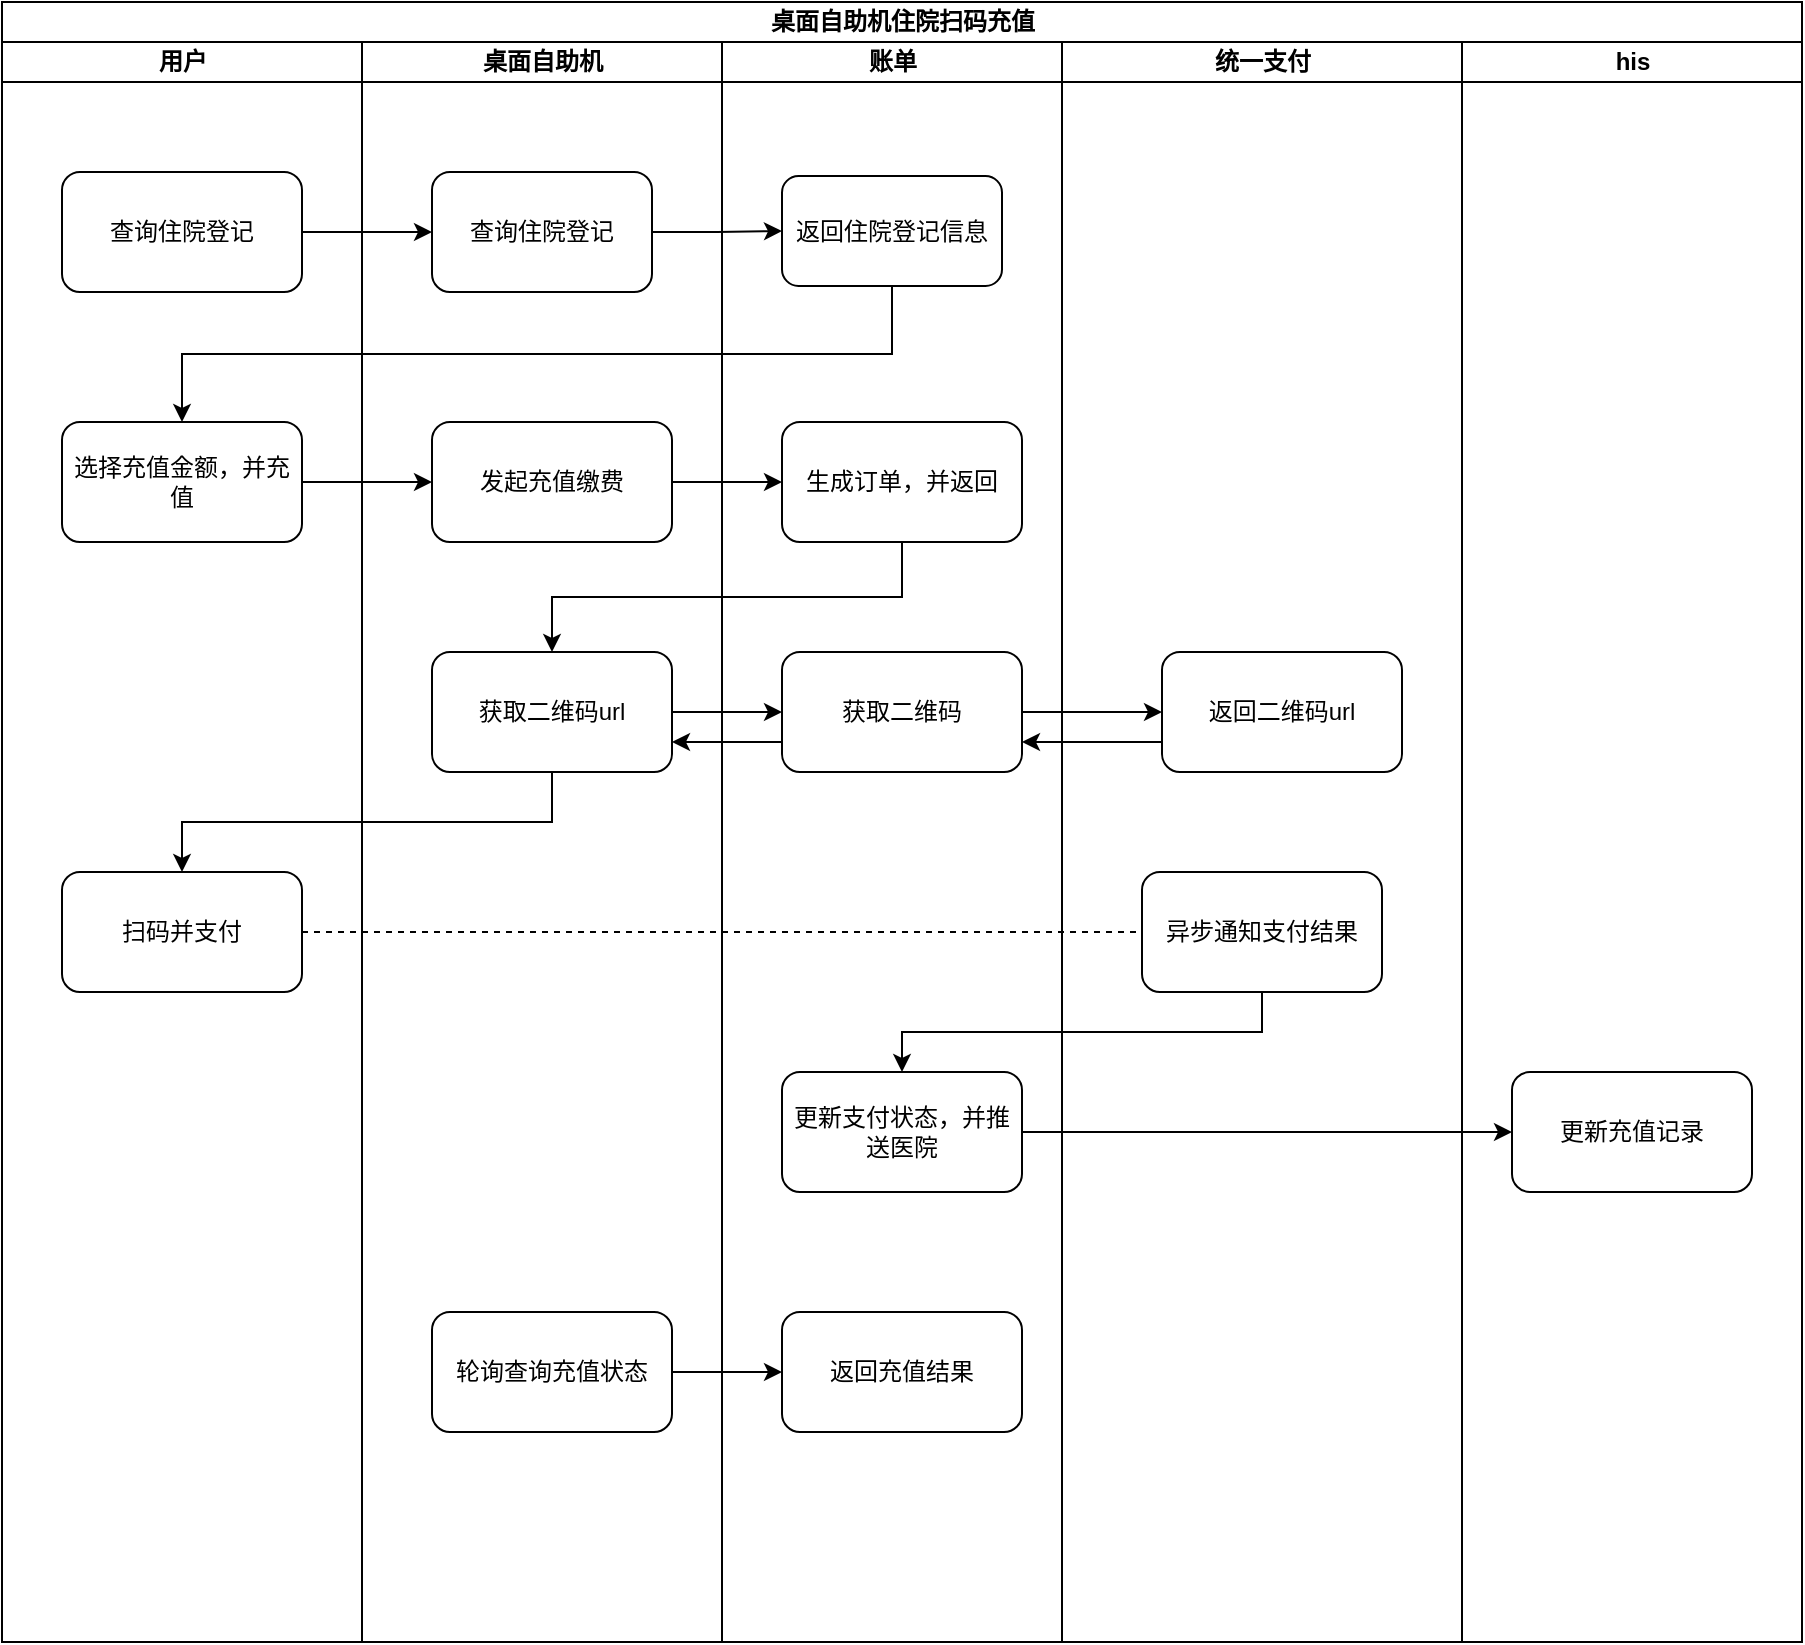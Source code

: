 <mxfile version="11.0.9" type="github"><diagram id="nlh1RHptdh9Im-wHmlvH" name="扫码充值"><mxGraphModel dx="1038" dy="562" grid="1" gridSize="10" guides="1" tooltips="1" connect="1" arrows="1" fold="1" page="1" pageScale="1" pageWidth="100" pageHeight="900" math="0" shadow="0"><root><mxCell id="0"/><mxCell id="1" parent="0"/><mxCell id="9UVH0EHN6gWZMoaw8Mj6-1" value="桌面自助机住院扫码充值" style="swimlane;html=1;childLayout=stackLayout;resizeParent=1;resizeParentMax=0;startSize=20;" parent="1" vertex="1"><mxGeometry x="40" y="40" width="900" height="820" as="geometry"/></mxCell><mxCell id="9UVH0EHN6gWZMoaw8Mj6-2" value="用户" style="swimlane;html=1;startSize=20;" parent="9UVH0EHN6gWZMoaw8Mj6-1" vertex="1"><mxGeometry y="20" width="180" height="800" as="geometry"/></mxCell><mxCell id="9UVH0EHN6gWZMoaw8Mj6-3" value="查询住院登记" style="rounded=1;whiteSpace=wrap;html=1;startSize=20;" parent="9UVH0EHN6gWZMoaw8Mj6-2" vertex="1"><mxGeometry x="30" y="65" width="120" height="60" as="geometry"/></mxCell><mxCell id="9UVH0EHN6gWZMoaw8Mj6-4" value="选择充值金额，并充值" style="rounded=1;whiteSpace=wrap;html=1;startSize=20;" parent="9UVH0EHN6gWZMoaw8Mj6-2" vertex="1"><mxGeometry x="30" y="190" width="120" height="60" as="geometry"/></mxCell><mxCell id="9UVH0EHN6gWZMoaw8Mj6-5" value="扫码并支付" style="rounded=1;whiteSpace=wrap;html=1;startSize=20;" parent="9UVH0EHN6gWZMoaw8Mj6-2" vertex="1"><mxGeometry x="30" y="415" width="120" height="60" as="geometry"/></mxCell><mxCell id="9UVH0EHN6gWZMoaw8Mj6-6" value="桌面自助机" style="swimlane;html=1;startSize=20;" parent="9UVH0EHN6gWZMoaw8Mj6-1" vertex="1"><mxGeometry x="180" y="20" width="180" height="800" as="geometry"/></mxCell><mxCell id="9UVH0EHN6gWZMoaw8Mj6-7" value="查询住院登记" style="rounded=1;whiteSpace=wrap;html=1;startSize=20;" parent="9UVH0EHN6gWZMoaw8Mj6-6" vertex="1"><mxGeometry x="35" y="65" width="110" height="60" as="geometry"/></mxCell><mxCell id="9UVH0EHN6gWZMoaw8Mj6-8" value="发起充值缴费" style="rounded=1;whiteSpace=wrap;html=1;startSize=20;" parent="9UVH0EHN6gWZMoaw8Mj6-6" vertex="1"><mxGeometry x="35" y="190" width="120" height="60" as="geometry"/></mxCell><mxCell id="9UVH0EHN6gWZMoaw8Mj6-9" value="获取二维码url" style="rounded=1;whiteSpace=wrap;html=1;startSize=20;" parent="9UVH0EHN6gWZMoaw8Mj6-6" vertex="1"><mxGeometry x="35" y="305" width="120" height="60" as="geometry"/></mxCell><mxCell id="9UVH0EHN6gWZMoaw8Mj6-10" value="轮询查询充值状态" style="rounded=1;whiteSpace=wrap;html=1;startSize=20;" parent="9UVH0EHN6gWZMoaw8Mj6-6" vertex="1"><mxGeometry x="35" y="635" width="120" height="60" as="geometry"/></mxCell><mxCell id="9UVH0EHN6gWZMoaw8Mj6-11" value="账单" style="swimlane;html=1;startSize=20;" parent="9UVH0EHN6gWZMoaw8Mj6-1" vertex="1"><mxGeometry x="360" y="20" width="170" height="800" as="geometry"/></mxCell><mxCell id="9UVH0EHN6gWZMoaw8Mj6-12" value="返回住院登记信息" style="rounded=1;whiteSpace=wrap;html=1;startSize=20;" parent="9UVH0EHN6gWZMoaw8Mj6-11" vertex="1"><mxGeometry x="30" y="67" width="110" height="55" as="geometry"/></mxCell><mxCell id="9UVH0EHN6gWZMoaw8Mj6-13" value="生成订单，并返回" style="rounded=1;whiteSpace=wrap;html=1;startSize=20;" parent="9UVH0EHN6gWZMoaw8Mj6-11" vertex="1"><mxGeometry x="30" y="190" width="120" height="60" as="geometry"/></mxCell><mxCell id="9UVH0EHN6gWZMoaw8Mj6-14" value="获取二维码" style="rounded=1;whiteSpace=wrap;html=1;startSize=20;" parent="9UVH0EHN6gWZMoaw8Mj6-11" vertex="1"><mxGeometry x="30" y="305" width="120" height="60" as="geometry"/></mxCell><mxCell id="9UVH0EHN6gWZMoaw8Mj6-15" value="更新支付状态，并推送医院" style="rounded=1;whiteSpace=wrap;html=1;startSize=20;" parent="9UVH0EHN6gWZMoaw8Mj6-11" vertex="1"><mxGeometry x="30" y="515" width="120" height="60" as="geometry"/></mxCell><mxCell id="9UVH0EHN6gWZMoaw8Mj6-16" value="返回充值结果" style="rounded=1;whiteSpace=wrap;html=1;startSize=20;" parent="9UVH0EHN6gWZMoaw8Mj6-11" vertex="1"><mxGeometry x="30" y="635" width="120" height="60" as="geometry"/></mxCell><mxCell id="9UVH0EHN6gWZMoaw8Mj6-17" value="统一支付" style="swimlane;html=1;startSize=20;" parent="9UVH0EHN6gWZMoaw8Mj6-1" vertex="1"><mxGeometry x="530" y="20" width="200" height="800" as="geometry"/></mxCell><mxCell id="9UVH0EHN6gWZMoaw8Mj6-18" value="返回二维码url" style="rounded=1;whiteSpace=wrap;html=1;startSize=20;" parent="9UVH0EHN6gWZMoaw8Mj6-17" vertex="1"><mxGeometry x="50" y="305" width="120" height="60" as="geometry"/></mxCell><mxCell id="9UVH0EHN6gWZMoaw8Mj6-19" value="异步通知支付结果" style="rounded=1;whiteSpace=wrap;html=1;startSize=20;" parent="9UVH0EHN6gWZMoaw8Mj6-17" vertex="1"><mxGeometry x="40" y="415" width="120" height="60" as="geometry"/></mxCell><mxCell id="9UVH0EHN6gWZMoaw8Mj6-20" style="edgeStyle=orthogonalEdgeStyle;rounded=0;orthogonalLoop=1;jettySize=auto;html=1;exitX=1;exitY=0.5;exitDx=0;exitDy=0;entryX=0;entryY=0.5;entryDx=0;entryDy=0;startSize=20;" parent="9UVH0EHN6gWZMoaw8Mj6-1" source="9UVH0EHN6gWZMoaw8Mj6-3" target="9UVH0EHN6gWZMoaw8Mj6-7" edge="1"><mxGeometry relative="1" as="geometry"/></mxCell><mxCell id="9UVH0EHN6gWZMoaw8Mj6-21" style="edgeStyle=orthogonalEdgeStyle;rounded=0;orthogonalLoop=1;jettySize=auto;html=1;exitX=1;exitY=0.5;exitDx=0;exitDy=0;entryX=0;entryY=0.5;entryDx=0;entryDy=0;startSize=20;" parent="9UVH0EHN6gWZMoaw8Mj6-1" source="9UVH0EHN6gWZMoaw8Mj6-7" target="9UVH0EHN6gWZMoaw8Mj6-12" edge="1"><mxGeometry relative="1" as="geometry"/></mxCell><mxCell id="9UVH0EHN6gWZMoaw8Mj6-22" style="edgeStyle=orthogonalEdgeStyle;rounded=0;orthogonalLoop=1;jettySize=auto;html=1;exitX=0.5;exitY=1;exitDx=0;exitDy=0;entryX=0.5;entryY=0;entryDx=0;entryDy=0;startSize=20;" parent="9UVH0EHN6gWZMoaw8Mj6-1" source="9UVH0EHN6gWZMoaw8Mj6-12" target="9UVH0EHN6gWZMoaw8Mj6-4" edge="1"><mxGeometry relative="1" as="geometry"/></mxCell><mxCell id="9UVH0EHN6gWZMoaw8Mj6-23" style="edgeStyle=orthogonalEdgeStyle;rounded=0;orthogonalLoop=1;jettySize=auto;html=1;exitX=1;exitY=0.5;exitDx=0;exitDy=0;entryX=0;entryY=0.5;entryDx=0;entryDy=0;startSize=20;" parent="9UVH0EHN6gWZMoaw8Mj6-1" source="9UVH0EHN6gWZMoaw8Mj6-4" target="9UVH0EHN6gWZMoaw8Mj6-8" edge="1"><mxGeometry relative="1" as="geometry"/></mxCell><mxCell id="9UVH0EHN6gWZMoaw8Mj6-24" style="edgeStyle=orthogonalEdgeStyle;rounded=0;orthogonalLoop=1;jettySize=auto;html=1;exitX=1;exitY=0.5;exitDx=0;exitDy=0;entryX=0;entryY=0.5;entryDx=0;entryDy=0;startSize=20;" parent="9UVH0EHN6gWZMoaw8Mj6-1" source="9UVH0EHN6gWZMoaw8Mj6-8" target="9UVH0EHN6gWZMoaw8Mj6-13" edge="1"><mxGeometry relative="1" as="geometry"/></mxCell><mxCell id="9UVH0EHN6gWZMoaw8Mj6-25" style="edgeStyle=orthogonalEdgeStyle;rounded=0;orthogonalLoop=1;jettySize=auto;html=1;exitX=0.5;exitY=1;exitDx=0;exitDy=0;startSize=20;" parent="9UVH0EHN6gWZMoaw8Mj6-1" source="9UVH0EHN6gWZMoaw8Mj6-13" target="9UVH0EHN6gWZMoaw8Mj6-9" edge="1"><mxGeometry relative="1" as="geometry"/></mxCell><mxCell id="9UVH0EHN6gWZMoaw8Mj6-26" style="edgeStyle=orthogonalEdgeStyle;rounded=0;orthogonalLoop=1;jettySize=auto;html=1;exitX=1;exitY=0.5;exitDx=0;exitDy=0;entryX=0;entryY=0.5;entryDx=0;entryDy=0;startSize=20;" parent="9UVH0EHN6gWZMoaw8Mj6-1" source="9UVH0EHN6gWZMoaw8Mj6-9" target="9UVH0EHN6gWZMoaw8Mj6-14" edge="1"><mxGeometry relative="1" as="geometry"/></mxCell><mxCell id="9UVH0EHN6gWZMoaw8Mj6-27" style="edgeStyle=orthogonalEdgeStyle;rounded=0;orthogonalLoop=1;jettySize=auto;html=1;exitX=1;exitY=0.5;exitDx=0;exitDy=0;entryX=0;entryY=0.5;entryDx=0;entryDy=0;startSize=20;" parent="9UVH0EHN6gWZMoaw8Mj6-1" source="9UVH0EHN6gWZMoaw8Mj6-14" target="9UVH0EHN6gWZMoaw8Mj6-18" edge="1"><mxGeometry relative="1" as="geometry"/></mxCell><mxCell id="9UVH0EHN6gWZMoaw8Mj6-28" style="edgeStyle=orthogonalEdgeStyle;rounded=0;orthogonalLoop=1;jettySize=auto;html=1;exitX=0;exitY=0.75;exitDx=0;exitDy=0;entryX=1;entryY=0.75;entryDx=0;entryDy=0;startSize=20;" parent="9UVH0EHN6gWZMoaw8Mj6-1" source="9UVH0EHN6gWZMoaw8Mj6-18" target="9UVH0EHN6gWZMoaw8Mj6-14" edge="1"><mxGeometry relative="1" as="geometry"/></mxCell><mxCell id="9UVH0EHN6gWZMoaw8Mj6-29" style="edgeStyle=orthogonalEdgeStyle;rounded=0;orthogonalLoop=1;jettySize=auto;html=1;exitX=0;exitY=0.75;exitDx=0;exitDy=0;entryX=1;entryY=0.75;entryDx=0;entryDy=0;startSize=20;" parent="9UVH0EHN6gWZMoaw8Mj6-1" source="9UVH0EHN6gWZMoaw8Mj6-14" target="9UVH0EHN6gWZMoaw8Mj6-9" edge="1"><mxGeometry relative="1" as="geometry"/></mxCell><mxCell id="9UVH0EHN6gWZMoaw8Mj6-30" style="edgeStyle=orthogonalEdgeStyle;rounded=0;orthogonalLoop=1;jettySize=auto;html=1;exitX=0.5;exitY=1;exitDx=0;exitDy=0;entryX=0.5;entryY=0;entryDx=0;entryDy=0;startSize=20;" parent="9UVH0EHN6gWZMoaw8Mj6-1" source="9UVH0EHN6gWZMoaw8Mj6-9" target="9UVH0EHN6gWZMoaw8Mj6-5" edge="1"><mxGeometry relative="1" as="geometry"/></mxCell><mxCell id="9UVH0EHN6gWZMoaw8Mj6-31" value="" style="endArrow=none;dashed=1;html=1;entryX=0;entryY=0.5;entryDx=0;entryDy=0;exitX=1;exitY=0.5;exitDx=0;exitDy=0;" parent="9UVH0EHN6gWZMoaw8Mj6-1" source="9UVH0EHN6gWZMoaw8Mj6-5" target="9UVH0EHN6gWZMoaw8Mj6-19" edge="1"><mxGeometry width="50" height="50" relative="1" as="geometry"><mxPoint y="895" as="sourcePoint"/><mxPoint x="50" y="845" as="targetPoint"/></mxGeometry></mxCell><mxCell id="9UVH0EHN6gWZMoaw8Mj6-32" value="his" style="swimlane;html=1;startSize=20;" parent="9UVH0EHN6gWZMoaw8Mj6-1" vertex="1"><mxGeometry x="730" y="20" width="170" height="800" as="geometry"/></mxCell><mxCell id="9UVH0EHN6gWZMoaw8Mj6-33" value="更新充值记录" style="rounded=1;whiteSpace=wrap;html=1;startSize=20;" parent="9UVH0EHN6gWZMoaw8Mj6-32" vertex="1"><mxGeometry x="25" y="515" width="120" height="60" as="geometry"/></mxCell><mxCell id="9UVH0EHN6gWZMoaw8Mj6-34" style="edgeStyle=orthogonalEdgeStyle;rounded=0;orthogonalLoop=1;jettySize=auto;html=1;exitX=0.5;exitY=1;exitDx=0;exitDy=0;entryX=0.5;entryY=0;entryDx=0;entryDy=0;startSize=20;" parent="9UVH0EHN6gWZMoaw8Mj6-1" source="9UVH0EHN6gWZMoaw8Mj6-19" target="9UVH0EHN6gWZMoaw8Mj6-15" edge="1"><mxGeometry relative="1" as="geometry"/></mxCell><mxCell id="9UVH0EHN6gWZMoaw8Mj6-35" style="edgeStyle=orthogonalEdgeStyle;rounded=0;orthogonalLoop=1;jettySize=auto;html=1;exitX=1;exitY=0.5;exitDx=0;exitDy=0;entryX=0;entryY=0.5;entryDx=0;entryDy=0;startSize=20;" parent="9UVH0EHN6gWZMoaw8Mj6-1" source="9UVH0EHN6gWZMoaw8Mj6-15" target="9UVH0EHN6gWZMoaw8Mj6-33" edge="1"><mxGeometry relative="1" as="geometry"/></mxCell><mxCell id="9UVH0EHN6gWZMoaw8Mj6-36" style="edgeStyle=orthogonalEdgeStyle;rounded=0;orthogonalLoop=1;jettySize=auto;html=1;exitX=1;exitY=0.5;exitDx=0;exitDy=0;entryX=0;entryY=0.5;entryDx=0;entryDy=0;startSize=20;" parent="9UVH0EHN6gWZMoaw8Mj6-1" source="9UVH0EHN6gWZMoaw8Mj6-10" target="9UVH0EHN6gWZMoaw8Mj6-16" edge="1"><mxGeometry relative="1" as="geometry"/></mxCell></root></mxGraphModel></diagram><diagram id="mMS4_I4oTkGojxvS1iOJ" name="刷脸充值"><mxGraphModel dx="1038" dy="562" grid="1" gridSize="10" guides="1" tooltips="1" connect="1" arrows="1" fold="1" page="1" pageScale="1" pageWidth="1100" pageHeight="850" math="0" shadow="0"><root><mxCell id="etKUVvjzn3StKvk0jJ-0-0"/><mxCell id="etKUVvjzn3StKvk0jJ-0-1" parent="etKUVvjzn3StKvk0jJ-0-0"/><mxCell id="obUjvJqv4Vp-uLg-Qih9-0" value="桌面自助机住院刷脸充值" style="swimlane;html=1;childLayout=stackLayout;resizeParent=1;resizeParentMax=0;startSize=20;" vertex="1" parent="etKUVvjzn3StKvk0jJ-0-1"><mxGeometry x="40" y="40" width="900" height="820" as="geometry"/></mxCell><mxCell id="obUjvJqv4Vp-uLg-Qih9-1" value="用户" style="swimlane;html=1;startSize=20;" vertex="1" parent="obUjvJqv4Vp-uLg-Qih9-0"><mxGeometry y="20" width="180" height="800" as="geometry"/></mxCell><mxCell id="obUjvJqv4Vp-uLg-Qih9-2" value="查询住院登记" style="rounded=1;whiteSpace=wrap;html=1;startSize=20;" vertex="1" parent="obUjvJqv4Vp-uLg-Qih9-1"><mxGeometry x="30" y="65" width="120" height="60" as="geometry"/></mxCell><mxCell id="obUjvJqv4Vp-uLg-Qih9-3" value="选择充值金额，并充值" style="rounded=1;whiteSpace=wrap;html=1;startSize=20;" vertex="1" parent="obUjvJqv4Vp-uLg-Qih9-1"><mxGeometry x="30" y="190" width="120" height="60" as="geometry"/></mxCell><mxCell id="obUjvJqv4Vp-uLg-Qih9-4" value="刷脸并支付" style="rounded=1;whiteSpace=wrap;html=1;startSize=20;" vertex="1" parent="obUjvJqv4Vp-uLg-Qih9-1"><mxGeometry x="30" y="335" width="120" height="60" as="geometry"/></mxCell><mxCell id="obUjvJqv4Vp-uLg-Qih9-5" value="桌面自助机" style="swimlane;html=1;startSize=20;" vertex="1" parent="obUjvJqv4Vp-uLg-Qih9-0"><mxGeometry x="180" y="20" width="180" height="800" as="geometry"/></mxCell><mxCell id="obUjvJqv4Vp-uLg-Qih9-6" value="查询住院登记" style="rounded=1;whiteSpace=wrap;html=1;startSize=20;" vertex="1" parent="obUjvJqv4Vp-uLg-Qih9-5"><mxGeometry x="35" y="65" width="110" height="60" as="geometry"/></mxCell><mxCell id="obUjvJqv4Vp-uLg-Qih9-7" value="发起充值缴费" style="rounded=1;whiteSpace=wrap;html=1;startSize=20;" vertex="1" parent="obUjvJqv4Vp-uLg-Qih9-5"><mxGeometry x="35" y="190" width="120" height="60" as="geometry"/></mxCell><mxCell id="obUjvJqv4Vp-uLg-Qih9-9" value="轮询查询充值状态" style="rounded=1;whiteSpace=wrap;html=1;startSize=20;" vertex="1" parent="obUjvJqv4Vp-uLg-Qih9-5"><mxGeometry x="16.5" y="690" width="120" height="60" as="geometry"/></mxCell><mxCell id="obUjvJqv4Vp-uLg-Qih9-10" value="账单" style="swimlane;html=1;startSize=20;" vertex="1" parent="obUjvJqv4Vp-uLg-Qih9-0"><mxGeometry x="360" y="20" width="170" height="800" as="geometry"/></mxCell><mxCell id="obUjvJqv4Vp-uLg-Qih9-11" value="返回住院登记信息" style="rounded=1;whiteSpace=wrap;html=1;startSize=20;" vertex="1" parent="obUjvJqv4Vp-uLg-Qih9-10"><mxGeometry x="30" y="67" width="110" height="55" as="geometry"/></mxCell><mxCell id="obUjvJqv4Vp-uLg-Qih9-12" value="生成订单，并返回" style="rounded=1;whiteSpace=wrap;html=1;startSize=20;" vertex="1" parent="obUjvJqv4Vp-uLg-Qih9-10"><mxGeometry x="30" y="190" width="120" height="60" as="geometry"/></mxCell><mxCell id="obUjvJqv4Vp-uLg-Qih9-14" value="更新支付状态，并推送医院" style="rounded=1;whiteSpace=wrap;html=1;startSize=20;" vertex="1" parent="obUjvJqv4Vp-uLg-Qih9-10"><mxGeometry x="19" y="570" width="120" height="60" as="geometry"/></mxCell><mxCell id="obUjvJqv4Vp-uLg-Qih9-15" value="返回充值结果" style="rounded=1;whiteSpace=wrap;html=1;startSize=20;" vertex="1" parent="obUjvJqv4Vp-uLg-Qih9-10"><mxGeometry x="11.5" y="690" width="120" height="60" as="geometry"/></mxCell><mxCell id="obUjvJqv4Vp-uLg-Qih9-19" style="edgeStyle=orthogonalEdgeStyle;rounded=0;orthogonalLoop=1;jettySize=auto;html=1;exitX=1;exitY=0.5;exitDx=0;exitDy=0;entryX=0;entryY=0.5;entryDx=0;entryDy=0;startSize=20;" edge="1" parent="obUjvJqv4Vp-uLg-Qih9-0" source="obUjvJqv4Vp-uLg-Qih9-2" target="obUjvJqv4Vp-uLg-Qih9-6"><mxGeometry relative="1" as="geometry"/></mxCell><mxCell id="obUjvJqv4Vp-uLg-Qih9-20" style="edgeStyle=orthogonalEdgeStyle;rounded=0;orthogonalLoop=1;jettySize=auto;html=1;exitX=1;exitY=0.5;exitDx=0;exitDy=0;entryX=0;entryY=0.5;entryDx=0;entryDy=0;startSize=20;" edge="1" parent="obUjvJqv4Vp-uLg-Qih9-0" source="obUjvJqv4Vp-uLg-Qih9-6" target="obUjvJqv4Vp-uLg-Qih9-11"><mxGeometry relative="1" as="geometry"/></mxCell><mxCell id="obUjvJqv4Vp-uLg-Qih9-21" style="edgeStyle=orthogonalEdgeStyle;rounded=0;orthogonalLoop=1;jettySize=auto;html=1;exitX=0.5;exitY=1;exitDx=0;exitDy=0;entryX=0.5;entryY=0;entryDx=0;entryDy=0;startSize=20;" edge="1" parent="obUjvJqv4Vp-uLg-Qih9-0" source="obUjvJqv4Vp-uLg-Qih9-11" target="obUjvJqv4Vp-uLg-Qih9-3"><mxGeometry relative="1" as="geometry"/></mxCell><mxCell id="obUjvJqv4Vp-uLg-Qih9-22" style="edgeStyle=orthogonalEdgeStyle;rounded=0;orthogonalLoop=1;jettySize=auto;html=1;exitX=1;exitY=0.5;exitDx=0;exitDy=0;entryX=0;entryY=0.5;entryDx=0;entryDy=0;startSize=20;" edge="1" parent="obUjvJqv4Vp-uLg-Qih9-0" source="obUjvJqv4Vp-uLg-Qih9-3" target="obUjvJqv4Vp-uLg-Qih9-7"><mxGeometry relative="1" as="geometry"/></mxCell><mxCell id="obUjvJqv4Vp-uLg-Qih9-23" style="edgeStyle=orthogonalEdgeStyle;rounded=0;orthogonalLoop=1;jettySize=auto;html=1;exitX=1;exitY=0.5;exitDx=0;exitDy=0;entryX=0;entryY=0.5;entryDx=0;entryDy=0;startSize=20;" edge="1" parent="obUjvJqv4Vp-uLg-Qih9-0" source="obUjvJqv4Vp-uLg-Qih9-7" target="obUjvJqv4Vp-uLg-Qih9-12"><mxGeometry relative="1" as="geometry"/></mxCell><mxCell id="obUjvJqv4Vp-uLg-Qih9-24" style="edgeStyle=orthogonalEdgeStyle;rounded=0;orthogonalLoop=1;jettySize=auto;html=1;exitX=0.5;exitY=1;exitDx=0;exitDy=0;startSize=20;entryX=0.5;entryY=0;entryDx=0;entryDy=0;" edge="1" parent="obUjvJqv4Vp-uLg-Qih9-0" source="obUjvJqv4Vp-uLg-Qih9-12" target="obUjvJqv4Vp-uLg-Qih9-4"><mxGeometry relative="1" as="geometry"><mxPoint x="275" y="325" as="targetPoint"/></mxGeometry></mxCell><mxCell id="obUjvJqv4Vp-uLg-Qih9-35" style="edgeStyle=orthogonalEdgeStyle;rounded=0;orthogonalLoop=1;jettySize=auto;html=1;exitX=1;exitY=0.5;exitDx=0;exitDy=0;entryX=0;entryY=0.5;entryDx=0;entryDy=0;startSize=20;" edge="1" parent="obUjvJqv4Vp-uLg-Qih9-0" source="obUjvJqv4Vp-uLg-Qih9-9" target="obUjvJqv4Vp-uLg-Qih9-15"><mxGeometry relative="1" as="geometry"/></mxCell><mxCell id="obUjvJqv4Vp-uLg-Qih9-34" style="edgeStyle=orthogonalEdgeStyle;rounded=0;orthogonalLoop=1;jettySize=auto;html=1;exitX=1;exitY=0.5;exitDx=0;exitDy=0;entryX=0;entryY=0.5;entryDx=0;entryDy=0;startSize=20;" edge="1" parent="obUjvJqv4Vp-uLg-Qih9-0" source="obUjvJqv4Vp-uLg-Qih9-14" target="obUjvJqv4Vp-uLg-Qih9-32"><mxGeometry relative="1" as="geometry"/></mxCell><mxCell id="obUjvJqv4Vp-uLg-Qih9-16" value="刷脸平台" style="swimlane;html=1;startSize=20;" vertex="1" parent="obUjvJqv4Vp-uLg-Qih9-0"><mxGeometry x="530" y="20" width="200" height="800" as="geometry"/></mxCell><mxCell id="obUjvJqv4Vp-uLg-Qih9-39" style="edgeStyle=orthogonalEdgeStyle;rounded=0;orthogonalLoop=1;jettySize=auto;html=1;exitX=0.5;exitY=1;exitDx=0;exitDy=0;entryX=0.5;entryY=0;entryDx=0;entryDy=0;" edge="1" parent="obUjvJqv4Vp-uLg-Qih9-16" source="obUjvJqv4Vp-uLg-Qih9-18" target="obUjvJqv4Vp-uLg-Qih9-38"><mxGeometry relative="1" as="geometry"/></mxCell><mxCell id="obUjvJqv4Vp-uLg-Qih9-18" value="验证刷脸并进行扣款" style="rounded=1;whiteSpace=wrap;html=1;startSize=20;" vertex="1" parent="obUjvJqv4Vp-uLg-Qih9-16"><mxGeometry x="50" y="335" width="120" height="60" as="geometry"/></mxCell><mxCell id="obUjvJqv4Vp-uLg-Qih9-38" value="通知扣款结果" style="rounded=1;whiteSpace=wrap;html=1;" vertex="1" parent="obUjvJqv4Vp-uLg-Qih9-16"><mxGeometry x="50" y="440" width="120" height="60" as="geometry"/></mxCell><mxCell id="obUjvJqv4Vp-uLg-Qih9-37" style="edgeStyle=orthogonalEdgeStyle;rounded=0;orthogonalLoop=1;jettySize=auto;html=1;exitX=1;exitY=0.5;exitDx=0;exitDy=0;" edge="1" parent="obUjvJqv4Vp-uLg-Qih9-0" source="obUjvJqv4Vp-uLg-Qih9-4" target="obUjvJqv4Vp-uLg-Qih9-18"><mxGeometry relative="1" as="geometry"/></mxCell><mxCell id="obUjvJqv4Vp-uLg-Qih9-31" value="his" style="swimlane;html=1;startSize=20;" vertex="1" parent="obUjvJqv4Vp-uLg-Qih9-0"><mxGeometry x="730" y="20" width="170" height="800" as="geometry"/></mxCell><mxCell id="obUjvJqv4Vp-uLg-Qih9-32" value="更新充值记录" style="rounded=1;whiteSpace=wrap;html=1;startSize=20;" vertex="1" parent="obUjvJqv4Vp-uLg-Qih9-31"><mxGeometry x="14" y="570" width="120" height="60" as="geometry"/></mxCell><mxCell id="obUjvJqv4Vp-uLg-Qih9-40" style="edgeStyle=orthogonalEdgeStyle;rounded=0;orthogonalLoop=1;jettySize=auto;html=1;exitX=0.5;exitY=1;exitDx=0;exitDy=0;entryX=0.5;entryY=0;entryDx=0;entryDy=0;" edge="1" parent="obUjvJqv4Vp-uLg-Qih9-0" source="obUjvJqv4Vp-uLg-Qih9-38" target="obUjvJqv4Vp-uLg-Qih9-14"><mxGeometry relative="1" as="geometry"/></mxCell></root></mxGraphModel></diagram></mxfile>